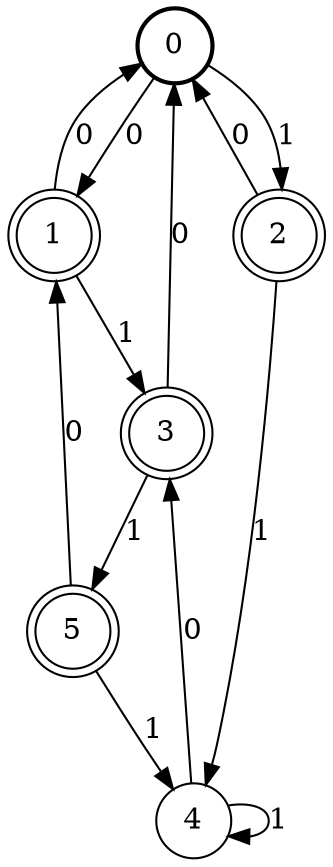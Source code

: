 digraph Automat {
    node [shape = circle];
    0 [style = "bold"];
    0 -> 1 [label = "0"];
    0 -> 2 [label = "1"];
    1 [peripheries=2]
    1 -> 0 [label = "0"];
    1 -> 3 [label = "1"];
    2 [peripheries=2]
    2 -> 0 [label = "0"];
    2 -> 4 [label = "1"];
    3 [peripheries=2]
    3 -> 0 [label = "0"];
    3 -> 5 [label = "1"];
    4 -> 3 [label = "0"];
    4 -> 4 [label = "1"];
    5 [peripheries=2]
    5 -> 1 [label = "0"];
    5 -> 4 [label = "1"];
}
